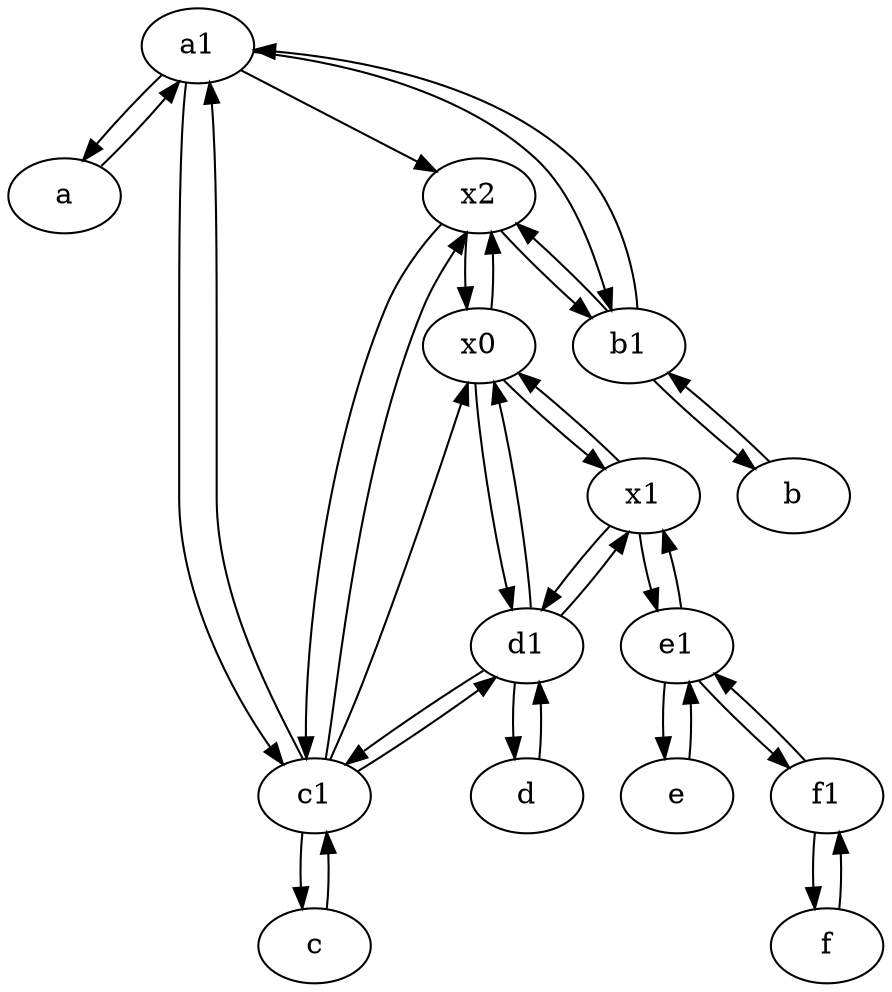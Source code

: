 digraph  {
	a1 [pos="40,15!"];
	b [pos="50,20!"];
	x0;
	e [pos="30,50!"];
	f [pos="15,45!"];
	e1 [pos="25,45!"];
	d [pos="20,30!"];
	a [pos="40,10!"];
	x1;
	x2;
	d1 [pos="25,30!"];
	c [pos="20,10!"];
	b1 [pos="45,20!"];
	c1 [pos="30,15!"];
	f1;
	f1 -> e1;
	a1 -> c1;
	e1 -> f1;
	x1 -> x0;
	d1 -> c1;
	x2 -> b1;
	b -> b1;
	a1 -> a;
	e -> e1;
	c -> c1;
	c1 -> c;
	d1 -> x0;
	a -> a1;
	x2 -> c1;
	d1 -> x1;
	d -> d1;
	c1 -> x0;
	b1 -> b;
	f1 -> f;
	a1 -> x2;
	e1 -> e;
	x1 -> e1;
	x0 -> d1;
	d1 -> d;
	x0 -> x1;
	b1 -> a1;
	e1 -> x1;
	c1 -> a1;
	x1 -> d1;
	b1 -> x2;
	x2 -> x0;
	x0 -> x2;
	c1 -> x2;
	a1 -> b1;
	f -> f1;
	c1 -> d1;

	}